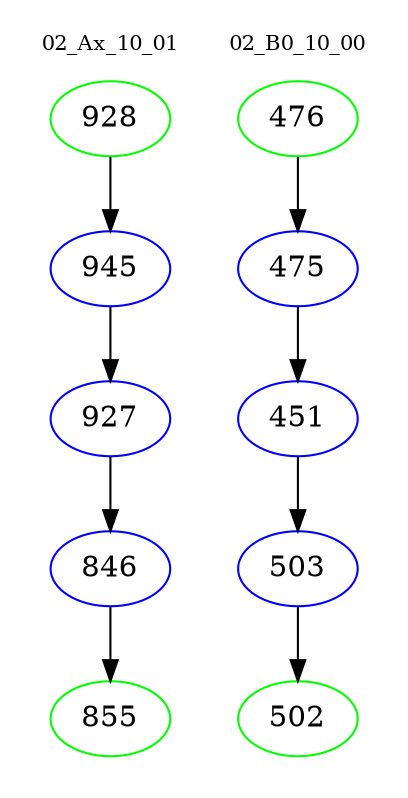 digraph{
subgraph cluster_0 {
color = white
label = "02_Ax_10_01";
fontsize=10;
T0_928 [label="928", color="green"]
T0_928 -> T0_945 [color="black"]
T0_945 [label="945", color="blue"]
T0_945 -> T0_927 [color="black"]
T0_927 [label="927", color="blue"]
T0_927 -> T0_846 [color="black"]
T0_846 [label="846", color="blue"]
T0_846 -> T0_855 [color="black"]
T0_855 [label="855", color="green"]
}
subgraph cluster_1 {
color = white
label = "02_B0_10_00";
fontsize=10;
T1_476 [label="476", color="green"]
T1_476 -> T1_475 [color="black"]
T1_475 [label="475", color="blue"]
T1_475 -> T1_451 [color="black"]
T1_451 [label="451", color="blue"]
T1_451 -> T1_503 [color="black"]
T1_503 [label="503", color="blue"]
T1_503 -> T1_502 [color="black"]
T1_502 [label="502", color="green"]
}
}
